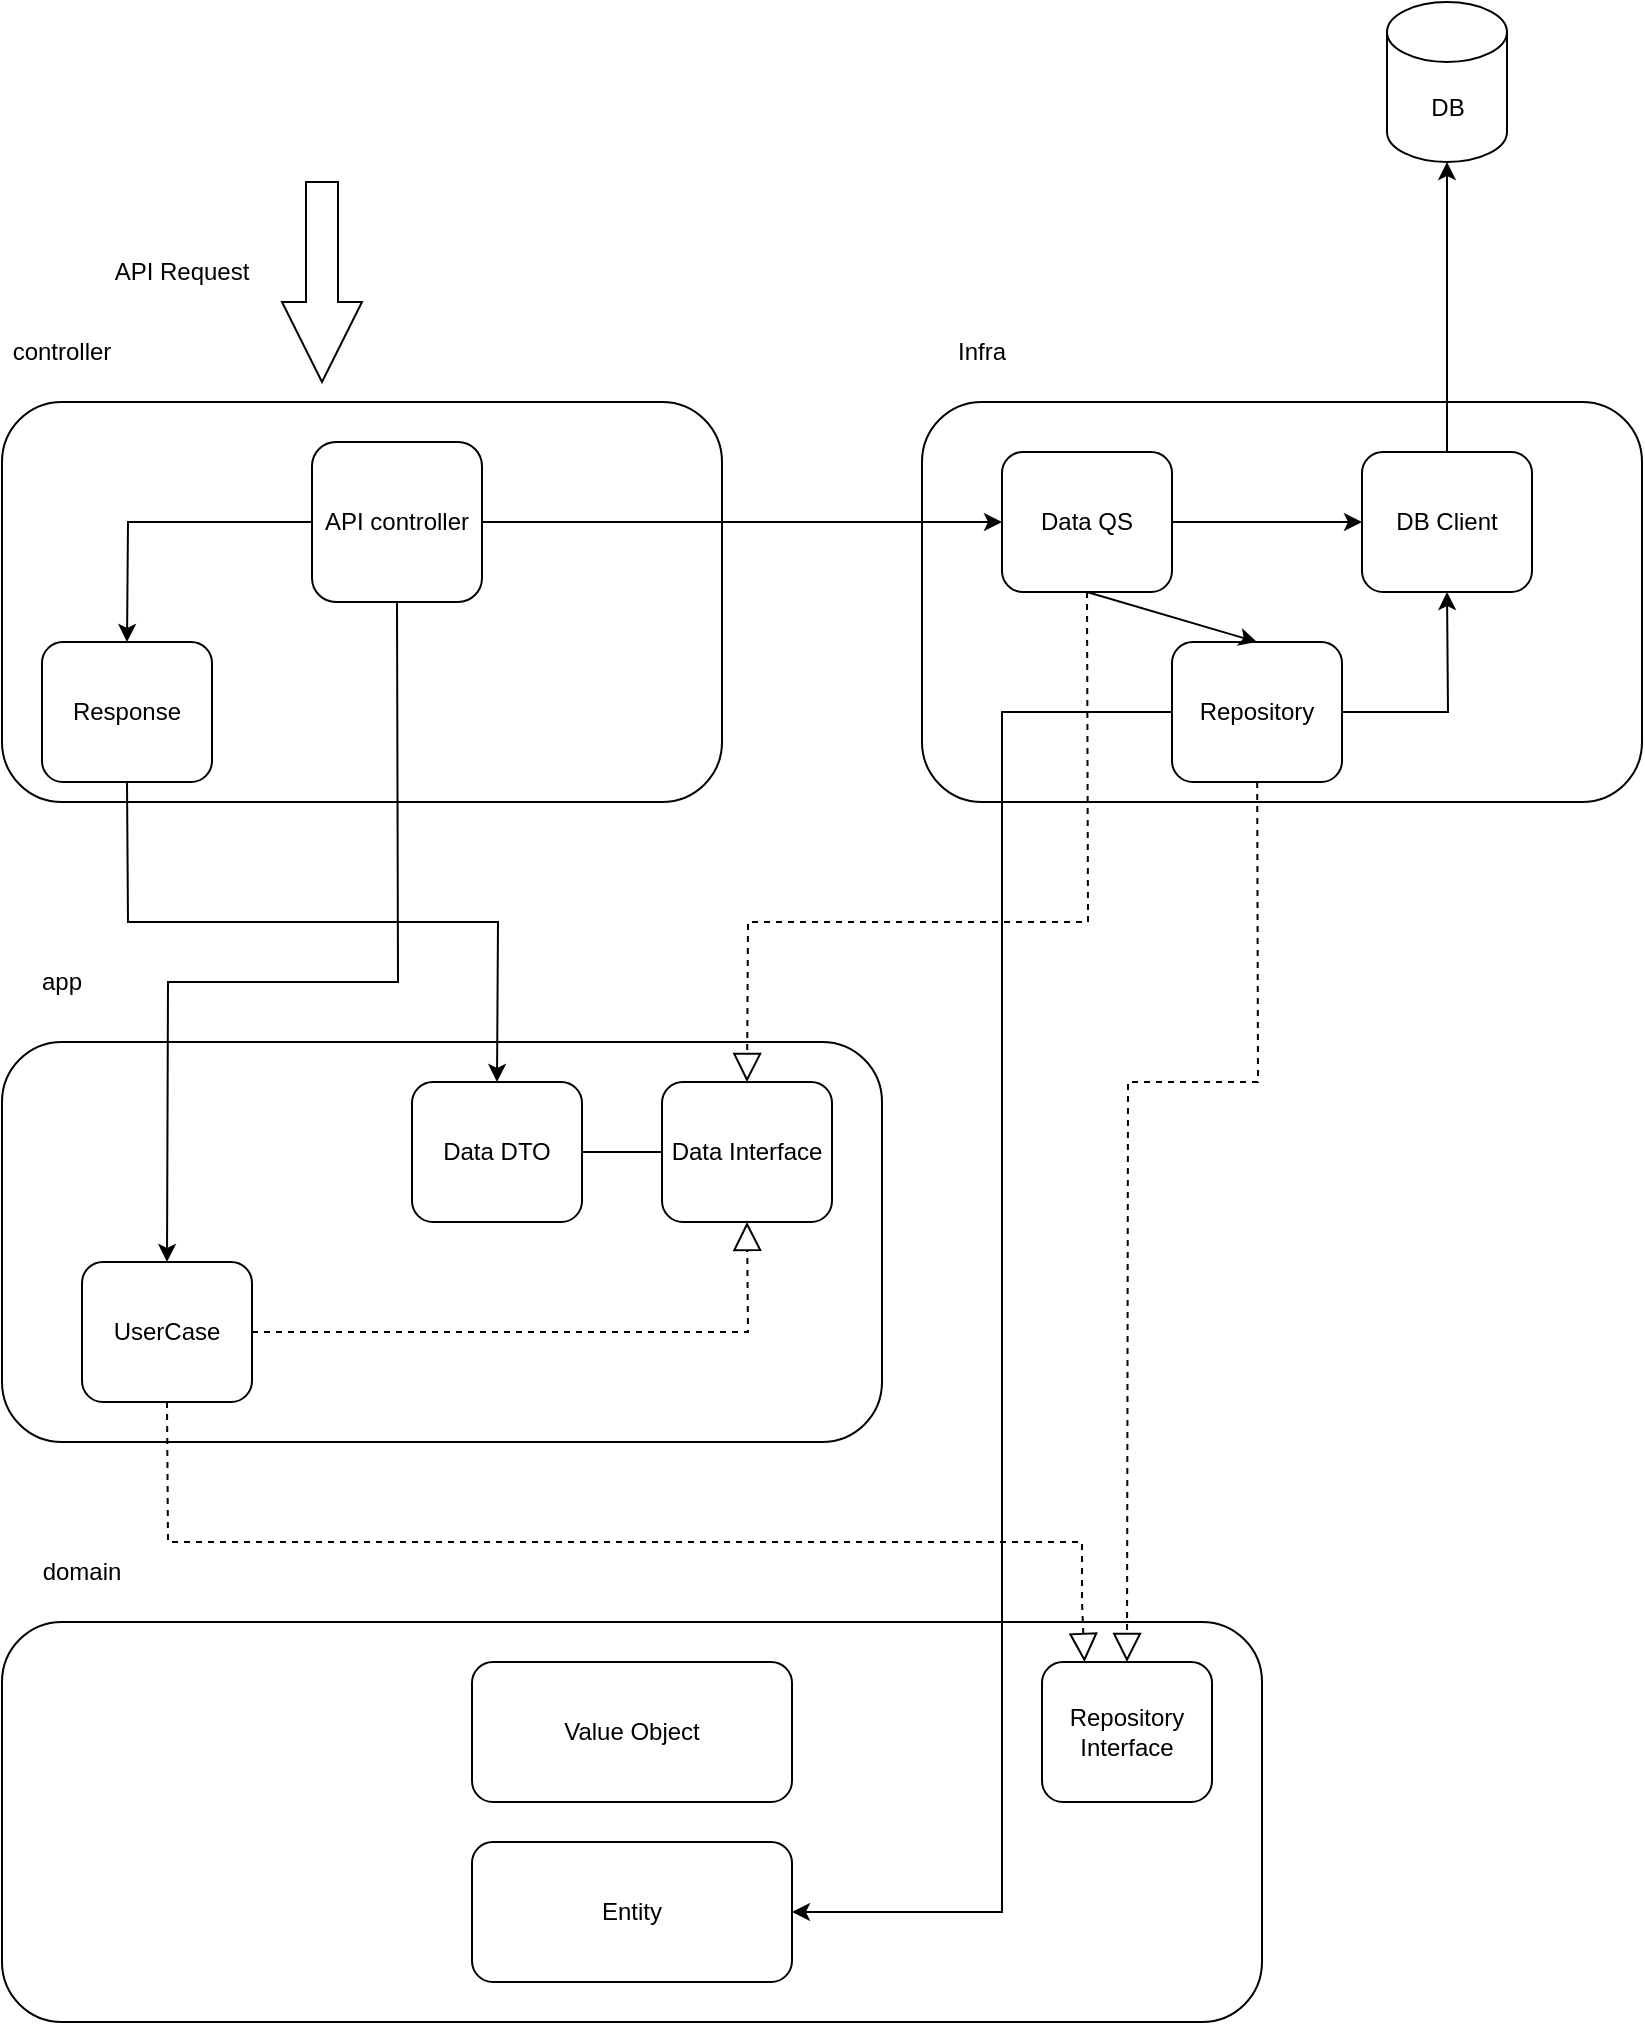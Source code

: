 <mxfile version="21.2.1" type="device">
  <diagram name="ページ1" id="am5q-amjsPR5wDfRg7l5">
    <mxGraphModel dx="1194" dy="727" grid="1" gridSize="10" guides="1" tooltips="1" connect="1" arrows="1" fold="1" page="1" pageScale="1" pageWidth="827" pageHeight="1169" math="0" shadow="0">
      <root>
        <mxCell id="0" />
        <mxCell id="1" parent="0" />
        <mxCell id="gLD4gWAbkQPmNSI0nhXh-1" value="" style="rounded=1;whiteSpace=wrap;html=1;" vertex="1" parent="1">
          <mxGeometry x="110" y="920" width="630" height="200" as="geometry" />
        </mxCell>
        <mxCell id="gLD4gWAbkQPmNSI0nhXh-2" value="" style="rounded=1;whiteSpace=wrap;html=1;" vertex="1" parent="1">
          <mxGeometry x="110" y="630" width="440" height="200" as="geometry" />
        </mxCell>
        <mxCell id="gLD4gWAbkQPmNSI0nhXh-4" value="" style="rounded=1;whiteSpace=wrap;html=1;" vertex="1" parent="1">
          <mxGeometry x="570" y="310" width="360" height="200" as="geometry" />
        </mxCell>
        <mxCell id="gLD4gWAbkQPmNSI0nhXh-3" value="" style="rounded=1;whiteSpace=wrap;html=1;" vertex="1" parent="1">
          <mxGeometry x="110" y="310" width="360" height="200" as="geometry" />
        </mxCell>
        <mxCell id="gLD4gWAbkQPmNSI0nhXh-5" value="controller" style="text;html=1;strokeColor=none;fillColor=none;align=center;verticalAlign=middle;whiteSpace=wrap;rounded=0;" vertex="1" parent="1">
          <mxGeometry x="110" y="270" width="60" height="30" as="geometry" />
        </mxCell>
        <mxCell id="gLD4gWAbkQPmNSI0nhXh-7" value="Infra" style="text;html=1;strokeColor=none;fillColor=none;align=center;verticalAlign=middle;whiteSpace=wrap;rounded=0;" vertex="1" parent="1">
          <mxGeometry x="570" y="270" width="60" height="30" as="geometry" />
        </mxCell>
        <mxCell id="gLD4gWAbkQPmNSI0nhXh-8" value="app" style="text;html=1;strokeColor=none;fillColor=none;align=center;verticalAlign=middle;whiteSpace=wrap;rounded=0;" vertex="1" parent="1">
          <mxGeometry x="110" y="585" width="60" height="30" as="geometry" />
        </mxCell>
        <mxCell id="gLD4gWAbkQPmNSI0nhXh-9" value="domain" style="text;html=1;strokeColor=none;fillColor=none;align=center;verticalAlign=middle;whiteSpace=wrap;rounded=0;" vertex="1" parent="1">
          <mxGeometry x="120" y="880" width="60" height="30" as="geometry" />
        </mxCell>
        <mxCell id="gLD4gWAbkQPmNSI0nhXh-10" value="" style="html=1;shadow=0;dashed=0;align=center;verticalAlign=middle;shape=mxgraph.arrows2.arrow;dy=0.6;dx=40;notch=0;rotation=90;" vertex="1" parent="1">
          <mxGeometry x="220" y="230" width="100" height="40" as="geometry" />
        </mxCell>
        <mxCell id="gLD4gWAbkQPmNSI0nhXh-11" value="API Request" style="text;html=1;strokeColor=none;fillColor=none;align=center;verticalAlign=middle;whiteSpace=wrap;rounded=0;" vertex="1" parent="1">
          <mxGeometry x="150" y="230" width="100" height="30" as="geometry" />
        </mxCell>
        <mxCell id="gLD4gWAbkQPmNSI0nhXh-12" value="API controller" style="rounded=1;whiteSpace=wrap;html=1;" vertex="1" parent="1">
          <mxGeometry x="265" y="330" width="85" height="80" as="geometry" />
        </mxCell>
        <mxCell id="gLD4gWAbkQPmNSI0nhXh-15" value="Data QS" style="rounded=1;whiteSpace=wrap;html=1;" vertex="1" parent="1">
          <mxGeometry x="610" y="335" width="85" height="70" as="geometry" />
        </mxCell>
        <mxCell id="gLD4gWAbkQPmNSI0nhXh-16" value="" style="endArrow=classic;html=1;rounded=0;" edge="1" parent="1" source="gLD4gWAbkQPmNSI0nhXh-12" target="gLD4gWAbkQPmNSI0nhXh-15">
          <mxGeometry width="50" height="50" relative="1" as="geometry">
            <mxPoint x="170" y="560" as="sourcePoint" />
            <mxPoint x="220" y="510" as="targetPoint" />
          </mxGeometry>
        </mxCell>
        <mxCell id="gLD4gWAbkQPmNSI0nhXh-17" value="Data Interface" style="rounded=1;whiteSpace=wrap;html=1;" vertex="1" parent="1">
          <mxGeometry x="440" y="650" width="85" height="70" as="geometry" />
        </mxCell>
        <mxCell id="gLD4gWAbkQPmNSI0nhXh-19" value="" style="endArrow=block;dashed=1;endFill=0;endSize=12;html=1;rounded=0;exitX=0.5;exitY=1;exitDx=0;exitDy=0;entryX=0.5;entryY=0;entryDx=0;entryDy=0;" edge="1" parent="1" source="gLD4gWAbkQPmNSI0nhXh-15" target="gLD4gWAbkQPmNSI0nhXh-17">
          <mxGeometry width="160" relative="1" as="geometry">
            <mxPoint x="200" y="560" as="sourcePoint" />
            <mxPoint x="360" y="560" as="targetPoint" />
            <Array as="points">
              <mxPoint x="653" y="570" />
              <mxPoint x="483" y="570" />
            </Array>
          </mxGeometry>
        </mxCell>
        <mxCell id="gLD4gWAbkQPmNSI0nhXh-20" value="Data DTO" style="rounded=1;whiteSpace=wrap;html=1;" vertex="1" parent="1">
          <mxGeometry x="315" y="650" width="85" height="70" as="geometry" />
        </mxCell>
        <mxCell id="gLD4gWAbkQPmNSI0nhXh-21" value="" style="endArrow=none;html=1;rounded=0;exitX=1;exitY=0.5;exitDx=0;exitDy=0;" edge="1" parent="1" source="gLD4gWAbkQPmNSI0nhXh-20" target="gLD4gWAbkQPmNSI0nhXh-17">
          <mxGeometry width="50" height="50" relative="1" as="geometry">
            <mxPoint x="450" y="590" as="sourcePoint" />
            <mxPoint x="500" y="540" as="targetPoint" />
          </mxGeometry>
        </mxCell>
        <mxCell id="gLD4gWAbkQPmNSI0nhXh-22" value="UserCase" style="rounded=1;whiteSpace=wrap;html=1;" vertex="1" parent="1">
          <mxGeometry x="150" y="740" width="85" height="70" as="geometry" />
        </mxCell>
        <mxCell id="gLD4gWAbkQPmNSI0nhXh-23" value="" style="endArrow=block;dashed=1;endFill=0;endSize=12;html=1;rounded=0;exitX=1;exitY=0.5;exitDx=0;exitDy=0;entryX=0.5;entryY=1;entryDx=0;entryDy=0;" edge="1" parent="1" source="gLD4gWAbkQPmNSI0nhXh-22" target="gLD4gWAbkQPmNSI0nhXh-17">
          <mxGeometry width="160" relative="1" as="geometry">
            <mxPoint x="653" y="455" as="sourcePoint" />
            <mxPoint x="493" y="660" as="targetPoint" />
            <Array as="points">
              <mxPoint x="483" y="775" />
            </Array>
          </mxGeometry>
        </mxCell>
        <mxCell id="gLD4gWAbkQPmNSI0nhXh-25" value="" style="endArrow=classic;html=1;rounded=0;entryX=0.5;entryY=0;entryDx=0;entryDy=0;exitX=0.5;exitY=1;exitDx=0;exitDy=0;" edge="1" parent="1" source="gLD4gWAbkQPmNSI0nhXh-12" target="gLD4gWAbkQPmNSI0nhXh-22">
          <mxGeometry width="50" height="50" relative="1" as="geometry">
            <mxPoint x="290" y="510" as="sourcePoint" />
            <mxPoint x="335" y="580" as="targetPoint" />
            <Array as="points">
              <mxPoint x="308" y="600" />
              <mxPoint x="193" y="600" />
            </Array>
          </mxGeometry>
        </mxCell>
        <mxCell id="gLD4gWAbkQPmNSI0nhXh-26" value="Response" style="rounded=1;whiteSpace=wrap;html=1;" vertex="1" parent="1">
          <mxGeometry x="130" y="430" width="85" height="70" as="geometry" />
        </mxCell>
        <mxCell id="gLD4gWAbkQPmNSI0nhXh-27" value="" style="endArrow=classic;html=1;rounded=0;entryX=0.5;entryY=0;entryDx=0;entryDy=0;exitX=0.5;exitY=1;exitDx=0;exitDy=0;" edge="1" parent="1" source="gLD4gWAbkQPmNSI0nhXh-26" target="gLD4gWAbkQPmNSI0nhXh-20">
          <mxGeometry width="50" height="50" relative="1" as="geometry">
            <mxPoint x="300" y="520" as="sourcePoint" />
            <mxPoint x="203" y="750" as="targetPoint" />
            <Array as="points">
              <mxPoint x="173" y="570" />
              <mxPoint x="358" y="570" />
            </Array>
          </mxGeometry>
        </mxCell>
        <mxCell id="gLD4gWAbkQPmNSI0nhXh-28" value="" style="endArrow=classic;html=1;rounded=0;entryX=0.5;entryY=0;entryDx=0;entryDy=0;exitX=0;exitY=0.5;exitDx=0;exitDy=0;" edge="1" parent="1" source="gLD4gWAbkQPmNSI0nhXh-12" target="gLD4gWAbkQPmNSI0nhXh-26">
          <mxGeometry width="50" height="50" relative="1" as="geometry">
            <mxPoint x="233" y="510" as="sourcePoint" />
            <mxPoint x="368" y="660" as="targetPoint" />
            <Array as="points">
              <mxPoint x="173" y="370" />
            </Array>
          </mxGeometry>
        </mxCell>
        <mxCell id="gLD4gWAbkQPmNSI0nhXh-29" value="Entity" style="rounded=1;whiteSpace=wrap;html=1;" vertex="1" parent="1">
          <mxGeometry x="345" y="1030" width="160" height="70" as="geometry" />
        </mxCell>
        <mxCell id="gLD4gWAbkQPmNSI0nhXh-30" value="Value Object" style="rounded=1;whiteSpace=wrap;html=1;" vertex="1" parent="1">
          <mxGeometry x="345" y="940" width="160" height="70" as="geometry" />
        </mxCell>
        <mxCell id="gLD4gWAbkQPmNSI0nhXh-31" value="Repository" style="rounded=1;whiteSpace=wrap;html=1;" vertex="1" parent="1">
          <mxGeometry x="695" y="430" width="85" height="70" as="geometry" />
        </mxCell>
        <mxCell id="gLD4gWAbkQPmNSI0nhXh-32" value="DB Client" style="rounded=1;whiteSpace=wrap;html=1;" vertex="1" parent="1">
          <mxGeometry x="790" y="335" width="85" height="70" as="geometry" />
        </mxCell>
        <mxCell id="gLD4gWAbkQPmNSI0nhXh-33" value="DB" style="shape=cylinder3;whiteSpace=wrap;html=1;boundedLbl=1;backgroundOutline=1;size=15;" vertex="1" parent="1">
          <mxGeometry x="802.5" y="110" width="60" height="80" as="geometry" />
        </mxCell>
        <mxCell id="gLD4gWAbkQPmNSI0nhXh-34" value="" style="endArrow=classic;html=1;rounded=0;exitX=0.5;exitY=0;exitDx=0;exitDy=0;entryX=0.5;entryY=1;entryDx=0;entryDy=0;entryPerimeter=0;" edge="1" parent="1" source="gLD4gWAbkQPmNSI0nhXh-32" target="gLD4gWAbkQPmNSI0nhXh-33">
          <mxGeometry width="50" height="50" relative="1" as="geometry">
            <mxPoint x="360" y="380" as="sourcePoint" />
            <mxPoint x="620" y="380" as="targetPoint" />
          </mxGeometry>
        </mxCell>
        <mxCell id="gLD4gWAbkQPmNSI0nhXh-35" value="" style="endArrow=classic;html=1;rounded=0;exitX=1;exitY=0.5;exitDx=0;exitDy=0;" edge="1" parent="1" source="gLD4gWAbkQPmNSI0nhXh-15" target="gLD4gWAbkQPmNSI0nhXh-32">
          <mxGeometry width="50" height="50" relative="1" as="geometry">
            <mxPoint x="793" y="345" as="sourcePoint" />
            <mxPoint x="805" y="210" as="targetPoint" />
          </mxGeometry>
        </mxCell>
        <mxCell id="gLD4gWAbkQPmNSI0nhXh-36" value="" style="endArrow=classic;html=1;rounded=0;entryX=0.5;entryY=0;entryDx=0;entryDy=0;exitX=0.5;exitY=1;exitDx=0;exitDy=0;" edge="1" parent="1" source="gLD4gWAbkQPmNSI0nhXh-15" target="gLD4gWAbkQPmNSI0nhXh-31">
          <mxGeometry width="50" height="50" relative="1" as="geometry">
            <mxPoint x="650" y="410" as="sourcePoint" />
            <mxPoint x="750" y="380" as="targetPoint" />
          </mxGeometry>
        </mxCell>
        <mxCell id="gLD4gWAbkQPmNSI0nhXh-37" value="Repository Interface" style="rounded=1;whiteSpace=wrap;html=1;" vertex="1" parent="1">
          <mxGeometry x="630" y="940" width="85" height="70" as="geometry" />
        </mxCell>
        <mxCell id="gLD4gWAbkQPmNSI0nhXh-38" value="" style="endArrow=block;dashed=1;endFill=0;endSize=12;html=1;rounded=0;entryX=0.5;entryY=0;entryDx=0;entryDy=0;" edge="1" parent="1" source="gLD4gWAbkQPmNSI0nhXh-31" target="gLD4gWAbkQPmNSI0nhXh-37">
          <mxGeometry width="160" relative="1" as="geometry">
            <mxPoint x="835" y="562.5" as="sourcePoint" />
            <mxPoint x="665" y="807.5" as="targetPoint" />
            <Array as="points">
              <mxPoint x="738" y="650" />
              <mxPoint x="673" y="650" />
            </Array>
          </mxGeometry>
        </mxCell>
        <mxCell id="gLD4gWAbkQPmNSI0nhXh-39" value="" style="endArrow=classic;html=1;rounded=0;entryX=0.5;entryY=1;entryDx=0;entryDy=0;exitX=1;exitY=0.5;exitDx=0;exitDy=0;" edge="1" parent="1" source="gLD4gWAbkQPmNSI0nhXh-31" target="gLD4gWAbkQPmNSI0nhXh-32">
          <mxGeometry width="50" height="50" relative="1" as="geometry">
            <mxPoint x="760" y="452.5" as="sourcePoint" />
            <mxPoint x="805" y="477.5" as="targetPoint" />
            <Array as="points">
              <mxPoint x="833" y="465" />
            </Array>
          </mxGeometry>
        </mxCell>
        <mxCell id="gLD4gWAbkQPmNSI0nhXh-40" value="" style="endArrow=classic;html=1;rounded=0;entryX=1;entryY=0.5;entryDx=0;entryDy=0;exitX=0;exitY=0.5;exitDx=0;exitDy=0;" edge="1" parent="1" source="gLD4gWAbkQPmNSI0nhXh-31" target="gLD4gWAbkQPmNSI0nhXh-29">
          <mxGeometry width="50" height="50" relative="1" as="geometry">
            <mxPoint x="663" y="415" as="sourcePoint" />
            <mxPoint x="708" y="440" as="targetPoint" />
            <Array as="points">
              <mxPoint x="610" y="465" />
              <mxPoint x="610" y="1065" />
            </Array>
          </mxGeometry>
        </mxCell>
        <mxCell id="gLD4gWAbkQPmNSI0nhXh-41" value="" style="endArrow=block;dashed=1;endFill=0;endSize=12;html=1;rounded=0;exitX=0.5;exitY=1;exitDx=0;exitDy=0;entryX=0.25;entryY=0;entryDx=0;entryDy=0;" edge="1" parent="1" source="gLD4gWAbkQPmNSI0nhXh-22" target="gLD4gWAbkQPmNSI0nhXh-37">
          <mxGeometry width="160" relative="1" as="geometry">
            <mxPoint x="200" y="865" as="sourcePoint" />
            <mxPoint x="670" y="880" as="targetPoint" />
            <Array as="points">
              <mxPoint x="193" y="880" />
              <mxPoint x="450" y="880" />
              <mxPoint x="650" y="880" />
              <mxPoint x="650" y="910" />
            </Array>
          </mxGeometry>
        </mxCell>
      </root>
    </mxGraphModel>
  </diagram>
</mxfile>
